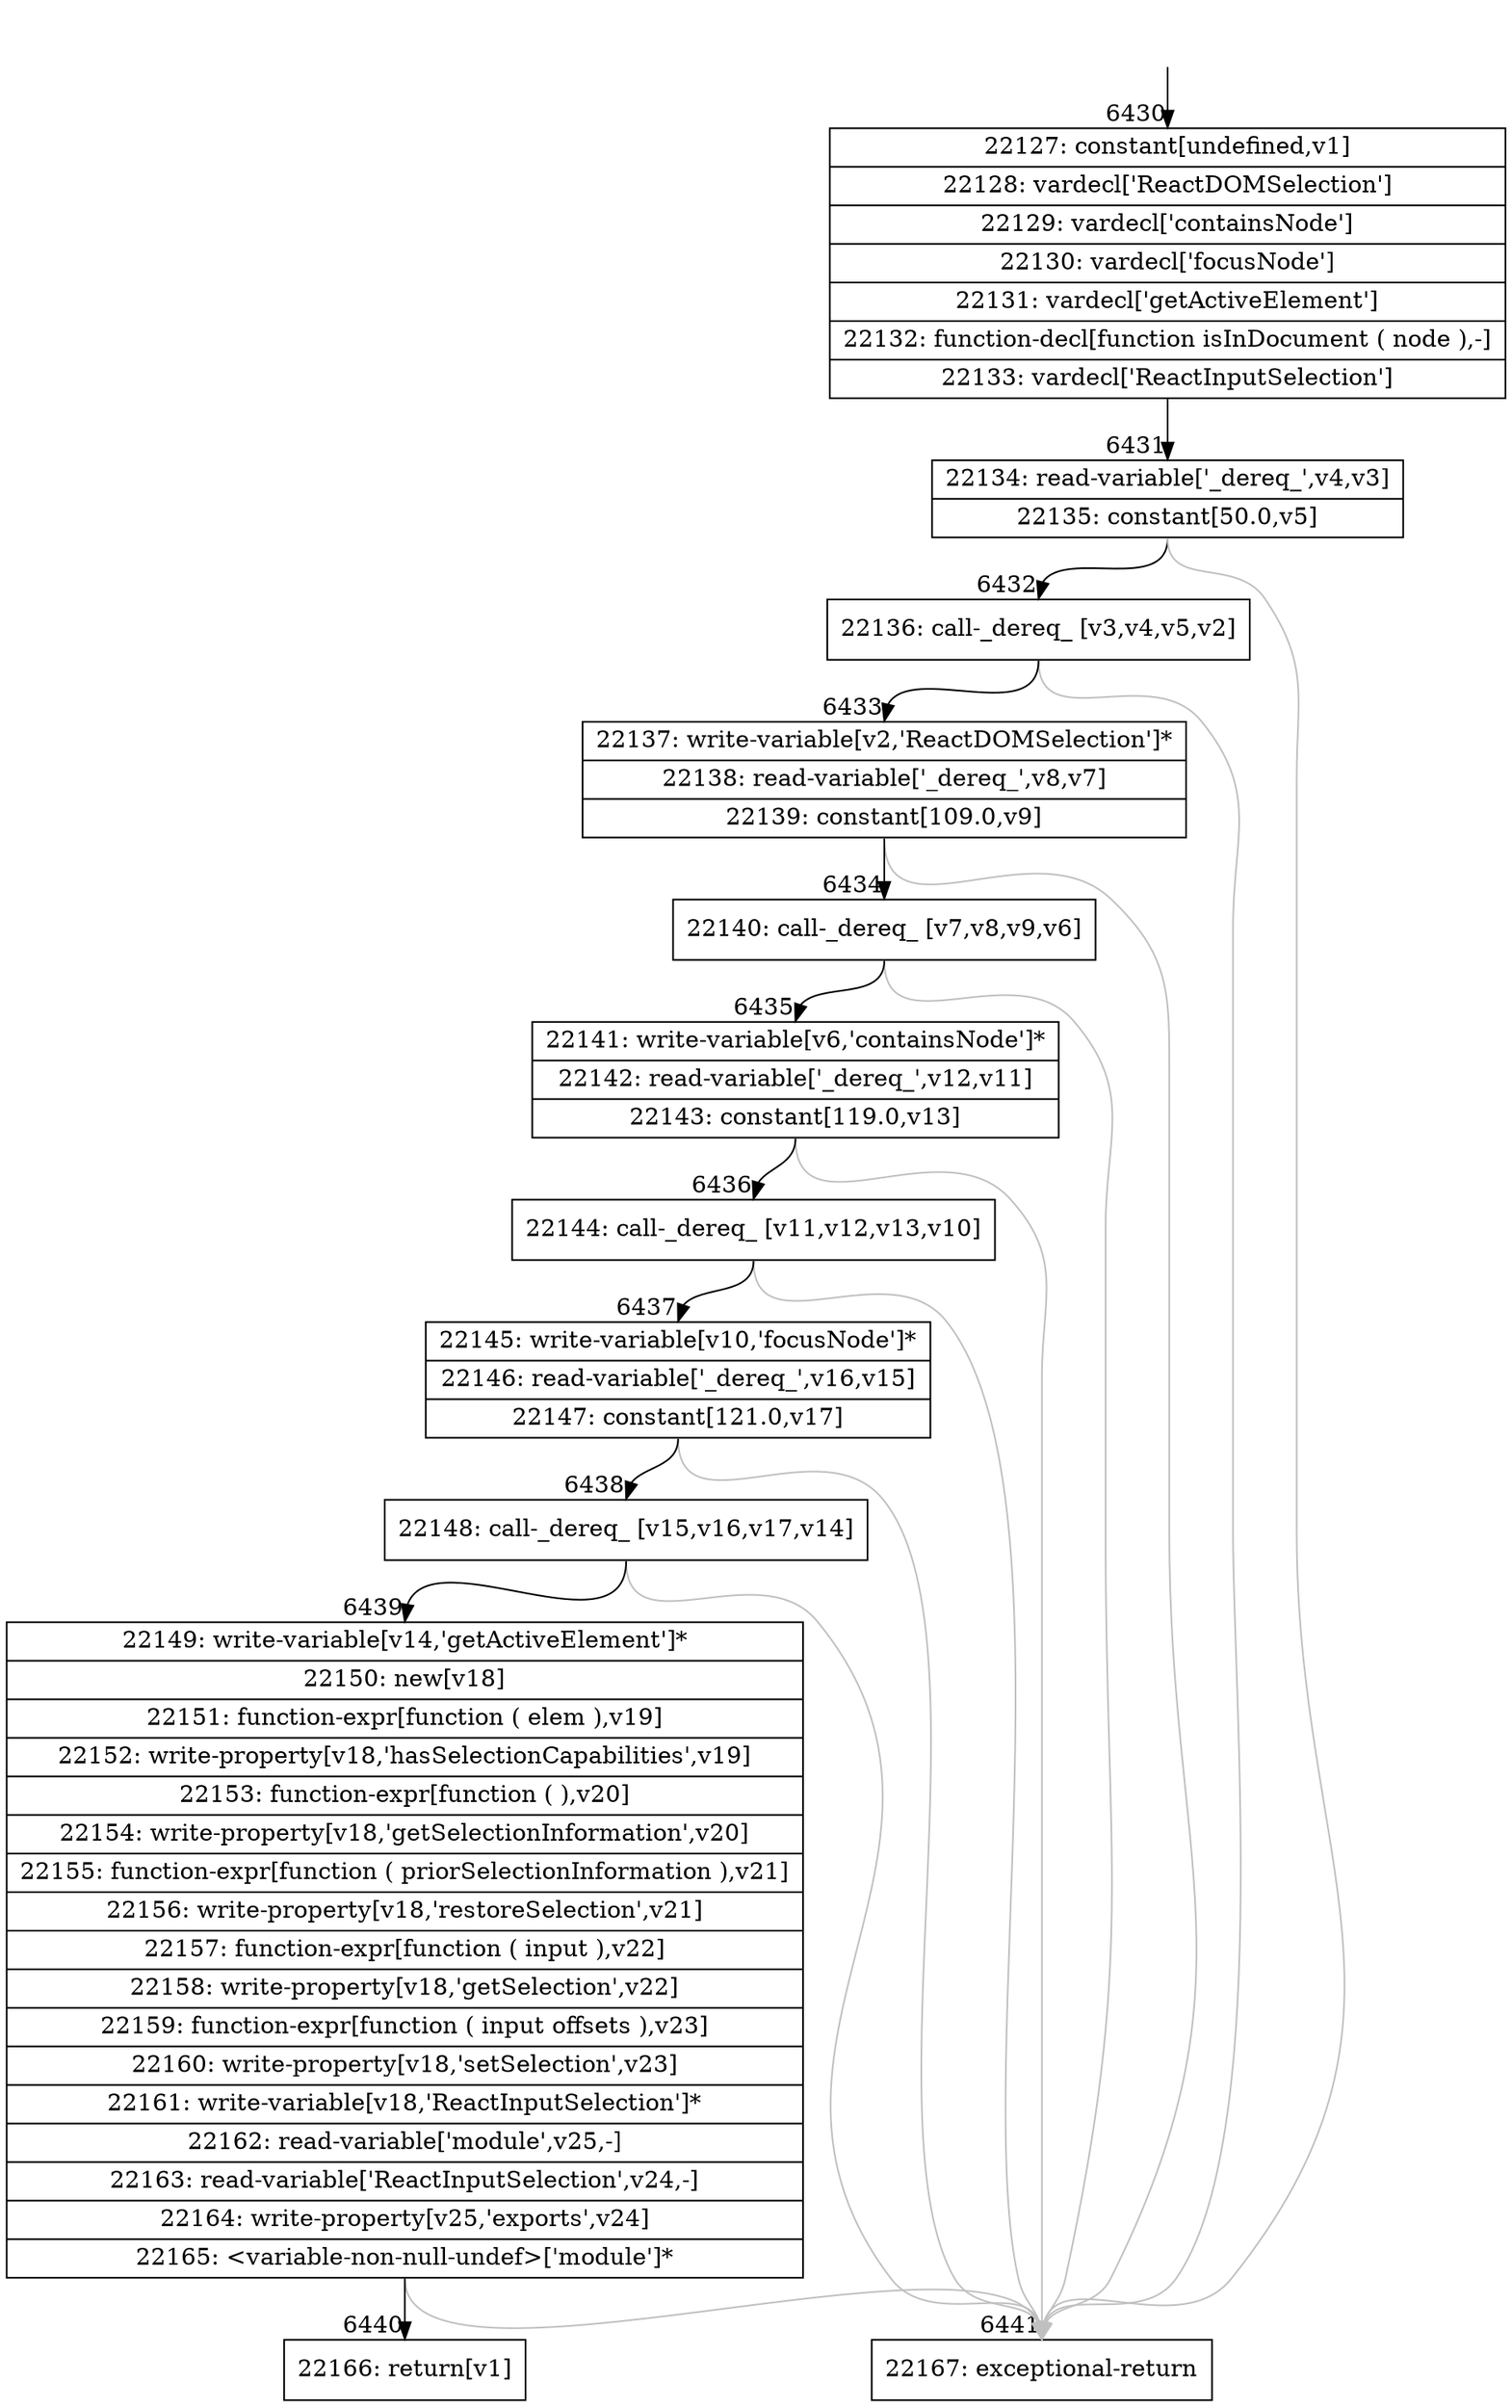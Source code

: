 digraph {
rankdir="TD"
BB_entry435[shape=none,label=""];
BB_entry435 -> BB6430 [tailport=s, headport=n, headlabel="    6430"]
BB6430 [shape=record label="{22127: constant[undefined,v1]|22128: vardecl['ReactDOMSelection']|22129: vardecl['containsNode']|22130: vardecl['focusNode']|22131: vardecl['getActiveElement']|22132: function-decl[function isInDocument ( node ),-]|22133: vardecl['ReactInputSelection']}" ] 
BB6430 -> BB6431 [tailport=s, headport=n, headlabel="      6431"]
BB6431 [shape=record label="{22134: read-variable['_dereq_',v4,v3]|22135: constant[50.0,v5]}" ] 
BB6431 -> BB6432 [tailport=s, headport=n, headlabel="      6432"]
BB6431 -> BB6441 [tailport=s, headport=n, color=gray, headlabel="      6441"]
BB6432 [shape=record label="{22136: call-_dereq_ [v3,v4,v5,v2]}" ] 
BB6432 -> BB6433 [tailport=s, headport=n, headlabel="      6433"]
BB6432 -> BB6441 [tailport=s, headport=n, color=gray]
BB6433 [shape=record label="{22137: write-variable[v2,'ReactDOMSelection']*|22138: read-variable['_dereq_',v8,v7]|22139: constant[109.0,v9]}" ] 
BB6433 -> BB6434 [tailport=s, headport=n, headlabel="      6434"]
BB6433 -> BB6441 [tailport=s, headport=n, color=gray]
BB6434 [shape=record label="{22140: call-_dereq_ [v7,v8,v9,v6]}" ] 
BB6434 -> BB6435 [tailport=s, headport=n, headlabel="      6435"]
BB6434 -> BB6441 [tailport=s, headport=n, color=gray]
BB6435 [shape=record label="{22141: write-variable[v6,'containsNode']*|22142: read-variable['_dereq_',v12,v11]|22143: constant[119.0,v13]}" ] 
BB6435 -> BB6436 [tailport=s, headport=n, headlabel="      6436"]
BB6435 -> BB6441 [tailport=s, headport=n, color=gray]
BB6436 [shape=record label="{22144: call-_dereq_ [v11,v12,v13,v10]}" ] 
BB6436 -> BB6437 [tailport=s, headport=n, headlabel="      6437"]
BB6436 -> BB6441 [tailport=s, headport=n, color=gray]
BB6437 [shape=record label="{22145: write-variable[v10,'focusNode']*|22146: read-variable['_dereq_',v16,v15]|22147: constant[121.0,v17]}" ] 
BB6437 -> BB6438 [tailport=s, headport=n, headlabel="      6438"]
BB6437 -> BB6441 [tailport=s, headport=n, color=gray]
BB6438 [shape=record label="{22148: call-_dereq_ [v15,v16,v17,v14]}" ] 
BB6438 -> BB6439 [tailport=s, headport=n, headlabel="      6439"]
BB6438 -> BB6441 [tailport=s, headport=n, color=gray]
BB6439 [shape=record label="{22149: write-variable[v14,'getActiveElement']*|22150: new[v18]|22151: function-expr[function ( elem ),v19]|22152: write-property[v18,'hasSelectionCapabilities',v19]|22153: function-expr[function ( ),v20]|22154: write-property[v18,'getSelectionInformation',v20]|22155: function-expr[function ( priorSelectionInformation ),v21]|22156: write-property[v18,'restoreSelection',v21]|22157: function-expr[function ( input ),v22]|22158: write-property[v18,'getSelection',v22]|22159: function-expr[function ( input offsets ),v23]|22160: write-property[v18,'setSelection',v23]|22161: write-variable[v18,'ReactInputSelection']*|22162: read-variable['module',v25,-]|22163: read-variable['ReactInputSelection',v24,-]|22164: write-property[v25,'exports',v24]|22165: \<variable-non-null-undef\>['module']*}" ] 
BB6439 -> BB6440 [tailport=s, headport=n, headlabel="      6440"]
BB6439 -> BB6441 [tailport=s, headport=n, color=gray]
BB6440 [shape=record label="{22166: return[v1]}" ] 
BB6441 [shape=record label="{22167: exceptional-return}" ] 
//#$~ 11284
}
